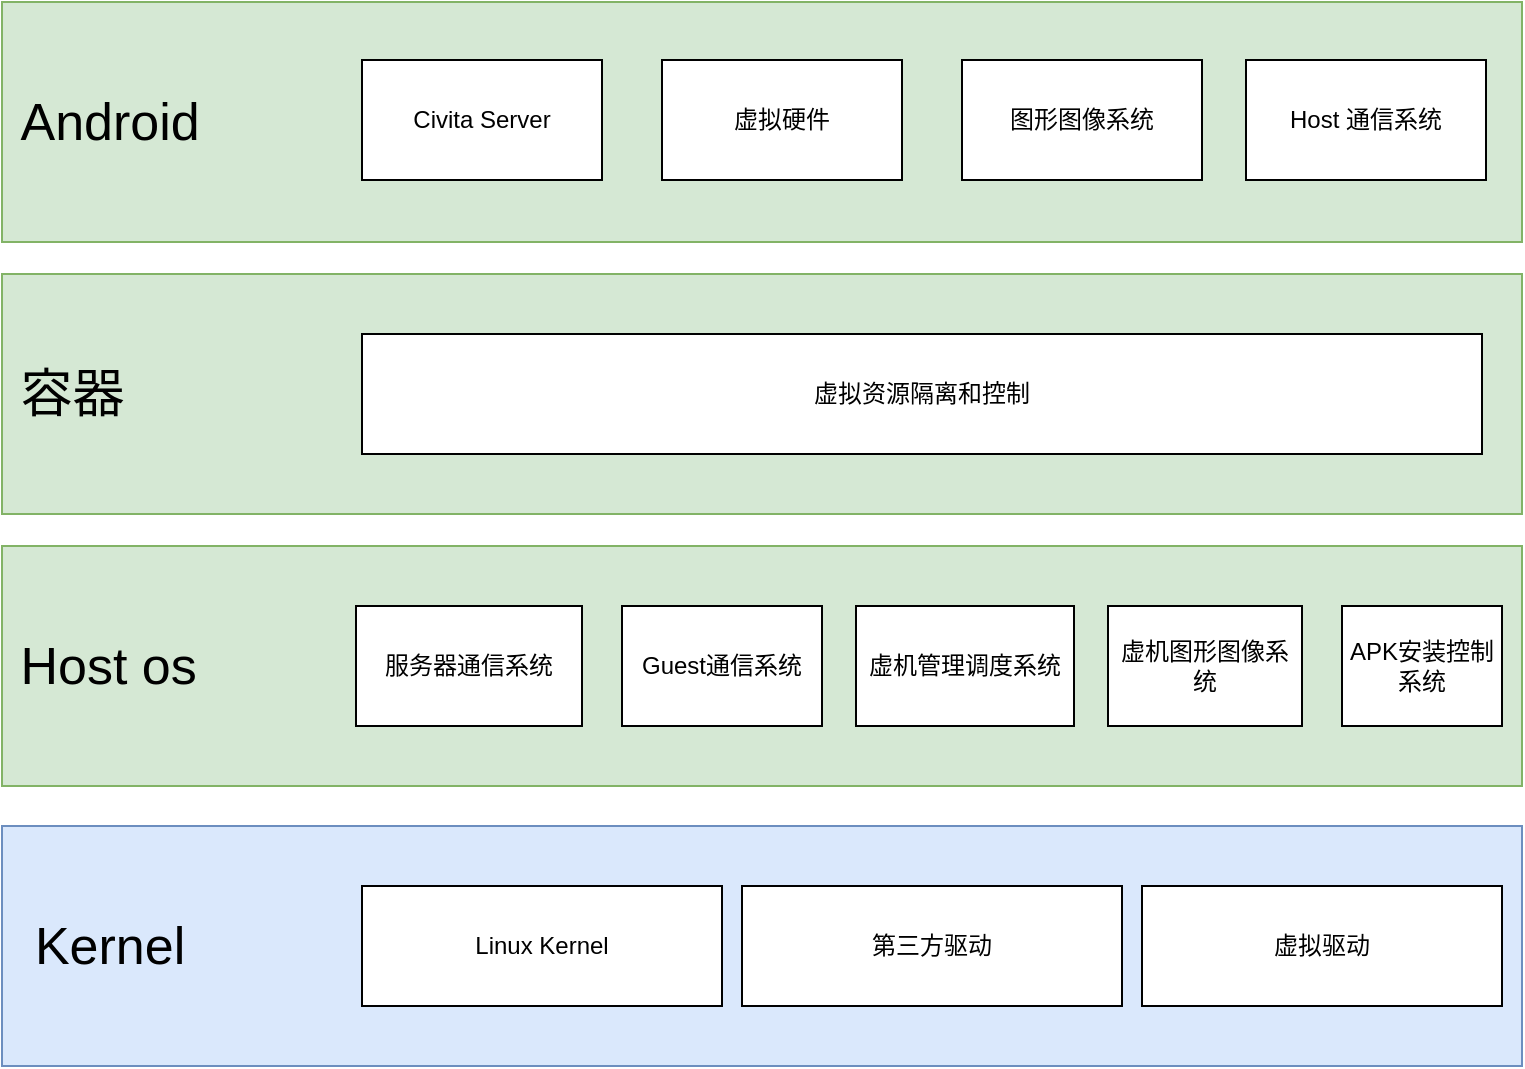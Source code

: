 <mxfile version="14.1.4" type="github">
  <diagram id="prtHgNgQTEPvFCAcTncT" name="Page-1">
    <mxGraphModel dx="1009" dy="559" grid="1" gridSize="10" guides="1" tooltips="1" connect="1" arrows="1" fold="1" page="1" pageScale="1" pageWidth="827" pageHeight="1169" math="0" shadow="0">
      <root>
        <mxCell id="0" />
        <mxCell id="1" parent="0" />
        <mxCell id="uRUTE57Q-J2DXaSNJVPR-22" value="&lt;font style=&quot;font-size: 26px&quot;&gt;&amp;nbsp; Kernel&lt;/font&gt;" style="rounded=0;whiteSpace=wrap;html=1;align=left;fillColor=#dae8fc;strokeColor=#6c8ebf;" vertex="1" parent="1">
          <mxGeometry x="40" y="840" width="760" height="120" as="geometry" />
        </mxCell>
        <mxCell id="uRUTE57Q-J2DXaSNJVPR-25" value="&lt;span style=&quot;font-size: 26px&quot;&gt;&amp;nbsp;Host os&lt;/span&gt;" style="rounded=0;whiteSpace=wrap;html=1;align=left;fillColor=#d5e8d4;strokeColor=#82b366;" vertex="1" parent="1">
          <mxGeometry x="40" y="700" width="760" height="120" as="geometry" />
        </mxCell>
        <mxCell id="uRUTE57Q-J2DXaSNJVPR-26" value="Linux Kernel" style="rounded=0;whiteSpace=wrap;html=1;" vertex="1" parent="1">
          <mxGeometry x="220" y="870" width="180" height="60" as="geometry" />
        </mxCell>
        <mxCell id="uRUTE57Q-J2DXaSNJVPR-27" value="第三方驱动" style="rounded=0;whiteSpace=wrap;html=1;" vertex="1" parent="1">
          <mxGeometry x="410" y="870" width="190" height="60" as="geometry" />
        </mxCell>
        <mxCell id="uRUTE57Q-J2DXaSNJVPR-28" value="虚拟驱动" style="rounded=0;whiteSpace=wrap;html=1;" vertex="1" parent="1">
          <mxGeometry x="610" y="870" width="180" height="60" as="geometry" />
        </mxCell>
        <mxCell id="uRUTE57Q-J2DXaSNJVPR-30" value="虚机图形图像系统" style="rounded=0;whiteSpace=wrap;html=1;" vertex="1" parent="1">
          <mxGeometry x="593" y="730" width="97" height="60" as="geometry" />
        </mxCell>
        <mxCell id="uRUTE57Q-J2DXaSNJVPR-33" value="&lt;span style=&quot;font-size: 26px&quot;&gt;&amp;nbsp;Android&lt;/span&gt;" style="rounded=0;whiteSpace=wrap;html=1;align=left;fillColor=#d5e8d4;strokeColor=#82b366;" vertex="1" parent="1">
          <mxGeometry x="40" y="428" width="760" height="120" as="geometry" />
        </mxCell>
        <mxCell id="uRUTE57Q-J2DXaSNJVPR-34" value="Civita Server" style="rounded=0;whiteSpace=wrap;html=1;" vertex="1" parent="1">
          <mxGeometry x="220" y="457" width="120" height="60" as="geometry" />
        </mxCell>
        <mxCell id="uRUTE57Q-J2DXaSNJVPR-35" value="虚拟硬件" style="rounded=0;whiteSpace=wrap;html=1;" vertex="1" parent="1">
          <mxGeometry x="370" y="457" width="120" height="60" as="geometry" />
        </mxCell>
        <mxCell id="uRUTE57Q-J2DXaSNJVPR-36" value="Guest通信系统" style="rounded=0;whiteSpace=wrap;html=1;" vertex="1" parent="1">
          <mxGeometry x="350" y="730" width="100" height="60" as="geometry" />
        </mxCell>
        <mxCell id="uRUTE57Q-J2DXaSNJVPR-38" value="APK安装控制系统" style="rounded=0;whiteSpace=wrap;html=1;" vertex="1" parent="1">
          <mxGeometry x="710" y="730" width="80" height="60" as="geometry" />
        </mxCell>
        <mxCell id="uRUTE57Q-J2DXaSNJVPR-39" value="图形图像系统" style="rounded=0;whiteSpace=wrap;html=1;" vertex="1" parent="1">
          <mxGeometry x="520" y="457" width="120" height="60" as="geometry" />
        </mxCell>
        <mxCell id="uRUTE57Q-J2DXaSNJVPR-40" value="Host 通信系统" style="rounded=0;whiteSpace=wrap;html=1;" vertex="1" parent="1">
          <mxGeometry x="662" y="457" width="120" height="60" as="geometry" />
        </mxCell>
        <mxCell id="uRUTE57Q-J2DXaSNJVPR-42" value="&lt;span style=&quot;font-size: 26px&quot;&gt;&amp;nbsp;容器&lt;/span&gt;" style="rounded=0;whiteSpace=wrap;html=1;align=left;fillColor=#d5e8d4;strokeColor=#82b366;" vertex="1" parent="1">
          <mxGeometry x="40" y="564" width="760" height="120" as="geometry" />
        </mxCell>
        <mxCell id="uRUTE57Q-J2DXaSNJVPR-43" value="虚拟资源隔离和控制" style="rounded=0;whiteSpace=wrap;html=1;" vertex="1" parent="1">
          <mxGeometry x="220" y="594" width="560" height="60" as="geometry" />
        </mxCell>
        <mxCell id="uRUTE57Q-J2DXaSNJVPR-46" value="虚机管理调度系统" style="rounded=0;whiteSpace=wrap;html=1;" vertex="1" parent="1">
          <mxGeometry x="467" y="730" width="109" height="60" as="geometry" />
        </mxCell>
        <mxCell id="uRUTE57Q-J2DXaSNJVPR-47" value="服务器通信系统" style="rounded=0;whiteSpace=wrap;html=1;" vertex="1" parent="1">
          <mxGeometry x="217" y="730" width="113" height="60" as="geometry" />
        </mxCell>
      </root>
    </mxGraphModel>
  </diagram>
</mxfile>
